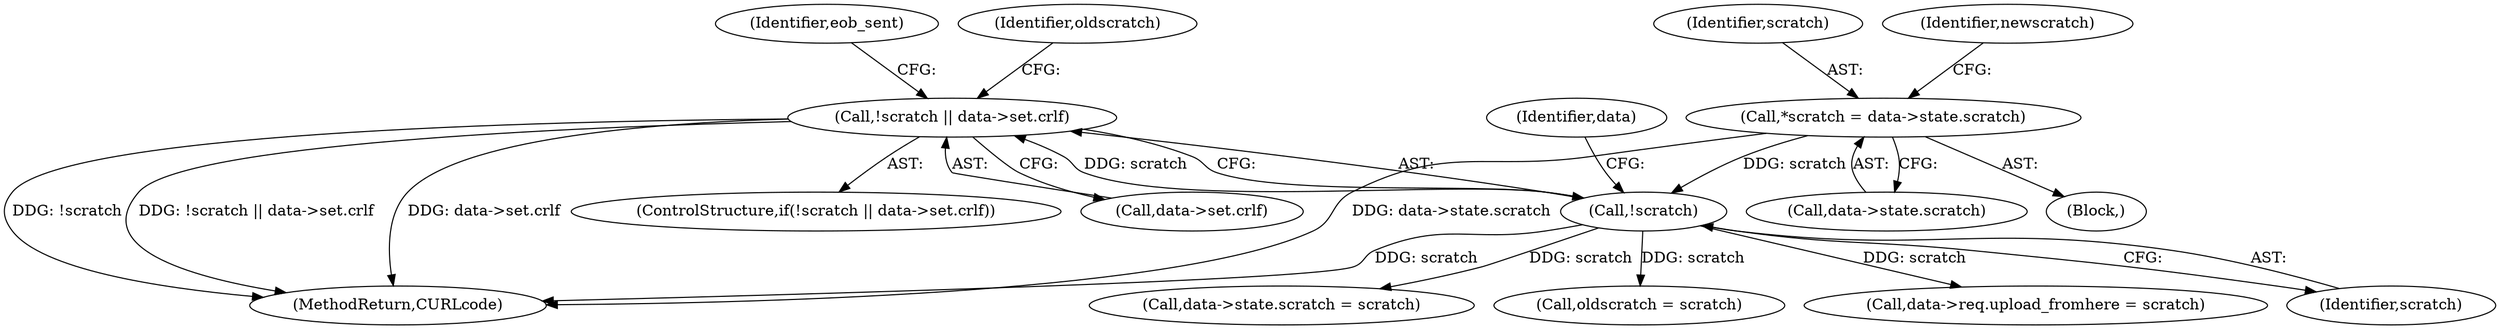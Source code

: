 digraph "0_curl_ba1dbd78e5f1ed67c1b8d37ac89d90e5e330b628@pointer" {
"1000154" [label="(Call,!scratch || data->set.crlf)"];
"1000155" [label="(Call,!scratch)"];
"1000137" [label="(Call,*scratch = data->state.scratch)"];
"1000157" [label="(Call,data->set.crlf)"];
"1000155" [label="(Call,!scratch)"];
"1000389" [label="(Call,data->req.upload_fromhere = scratch)"];
"1000188" [label="(Identifier,eob_sent)"];
"1000137" [label="(Call,*scratch = data->state.scratch)"];
"1000153" [label="(ControlStructure,if(!scratch || data->set.crlf))"];
"1000156" [label="(Identifier,scratch)"];
"1000164" [label="(Identifier,oldscratch)"];
"1000159" [label="(Identifier,data)"];
"1000139" [label="(Call,data->state.scratch)"];
"1000163" [label="(Call,oldscratch = scratch)"];
"1000154" [label="(Call,!scratch || data->set.crlf)"];
"1000417" [label="(MethodReturn,CURLcode)"];
"1000138" [label="(Identifier,scratch)"];
"1000119" [label="(Block,)"];
"1000146" [label="(Identifier,newscratch)"];
"1000396" [label="(Call,data->state.scratch = scratch)"];
"1000154" -> "1000153"  [label="AST: "];
"1000154" -> "1000155"  [label="CFG: "];
"1000154" -> "1000157"  [label="CFG: "];
"1000155" -> "1000154"  [label="AST: "];
"1000157" -> "1000154"  [label="AST: "];
"1000164" -> "1000154"  [label="CFG: "];
"1000188" -> "1000154"  [label="CFG: "];
"1000154" -> "1000417"  [label="DDG: !scratch || data->set.crlf"];
"1000154" -> "1000417"  [label="DDG: data->set.crlf"];
"1000154" -> "1000417"  [label="DDG: !scratch"];
"1000155" -> "1000154"  [label="DDG: scratch"];
"1000155" -> "1000156"  [label="CFG: "];
"1000156" -> "1000155"  [label="AST: "];
"1000159" -> "1000155"  [label="CFG: "];
"1000155" -> "1000417"  [label="DDG: scratch"];
"1000137" -> "1000155"  [label="DDG: scratch"];
"1000155" -> "1000163"  [label="DDG: scratch"];
"1000155" -> "1000389"  [label="DDG: scratch"];
"1000155" -> "1000396"  [label="DDG: scratch"];
"1000137" -> "1000119"  [label="AST: "];
"1000137" -> "1000139"  [label="CFG: "];
"1000138" -> "1000137"  [label="AST: "];
"1000139" -> "1000137"  [label="AST: "];
"1000146" -> "1000137"  [label="CFG: "];
"1000137" -> "1000417"  [label="DDG: data->state.scratch"];
}
